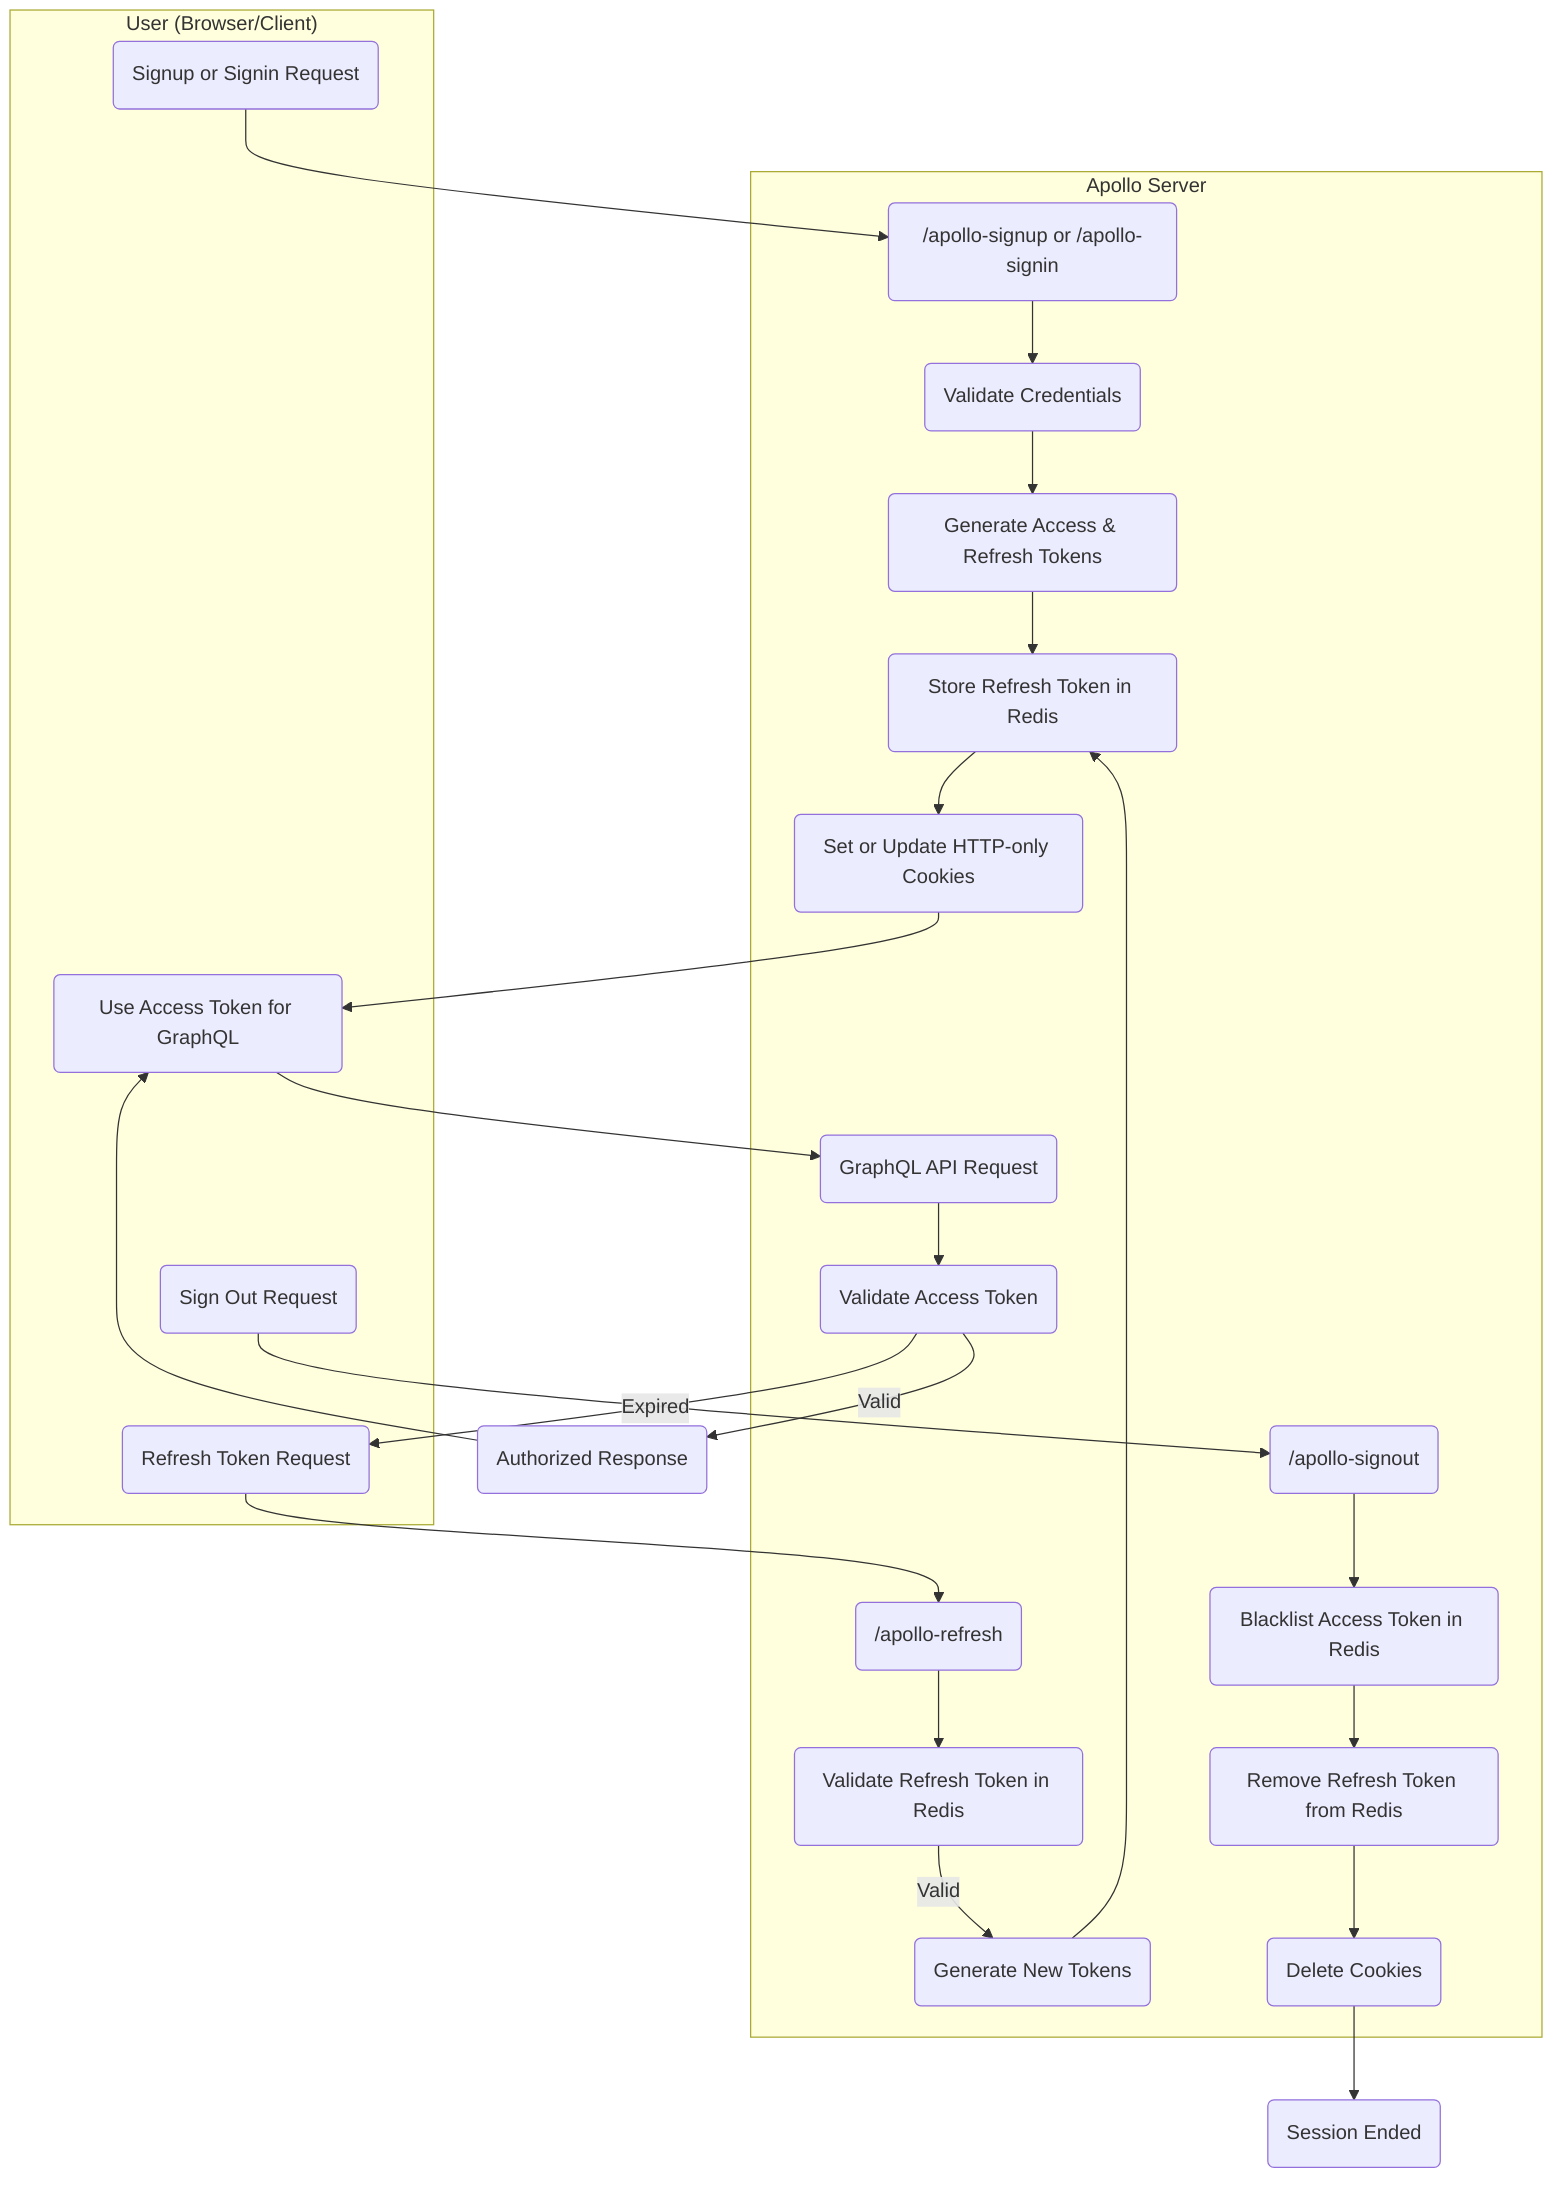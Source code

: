 flowchart TD
  subgraph Client["User (Browser/Client)"]
    A1(Signup or Signin Request)
    A2(Use Access Token for GraphQL)
    A3(Refresh Token Request)
    A4(Sign Out Request)
  end

  subgraph Server["Apollo Server"]
    B1(/apollo-signup or /apollo-signin)
    B2(Validate Credentials)
    B3(Generate Access & Refresh Tokens)
    B4(Store Refresh Token in Redis)
    B5(Set or Update HTTP-only Cookies)
    B6(GraphQL API Request)
    B7(Validate Access Token)
    B8(/apollo-refresh)
    B9(Validate Refresh Token in Redis)
    B10(Generate New Tokens)
    B12(/apollo-signout)
    B13(Blacklist Access Token in Redis)
    B14(Remove Refresh Token from Redis)
    B15(Delete Cookies)
  end

  A1 --> B1 --> B2 --> B3 --> B4
  A3 --> B8 --> B9 -->|Valid| B10 --> B4

  B4 --> B5 --> A2

  A2 --> B6 --> B7
  B7 -->|Valid| C1(Authorized Response)
  B7 -->|Expired| A3

  A4 --> B12 --> B13 --> B14 --> B15 --> D1(Session Ended)

  C1 --> A2
